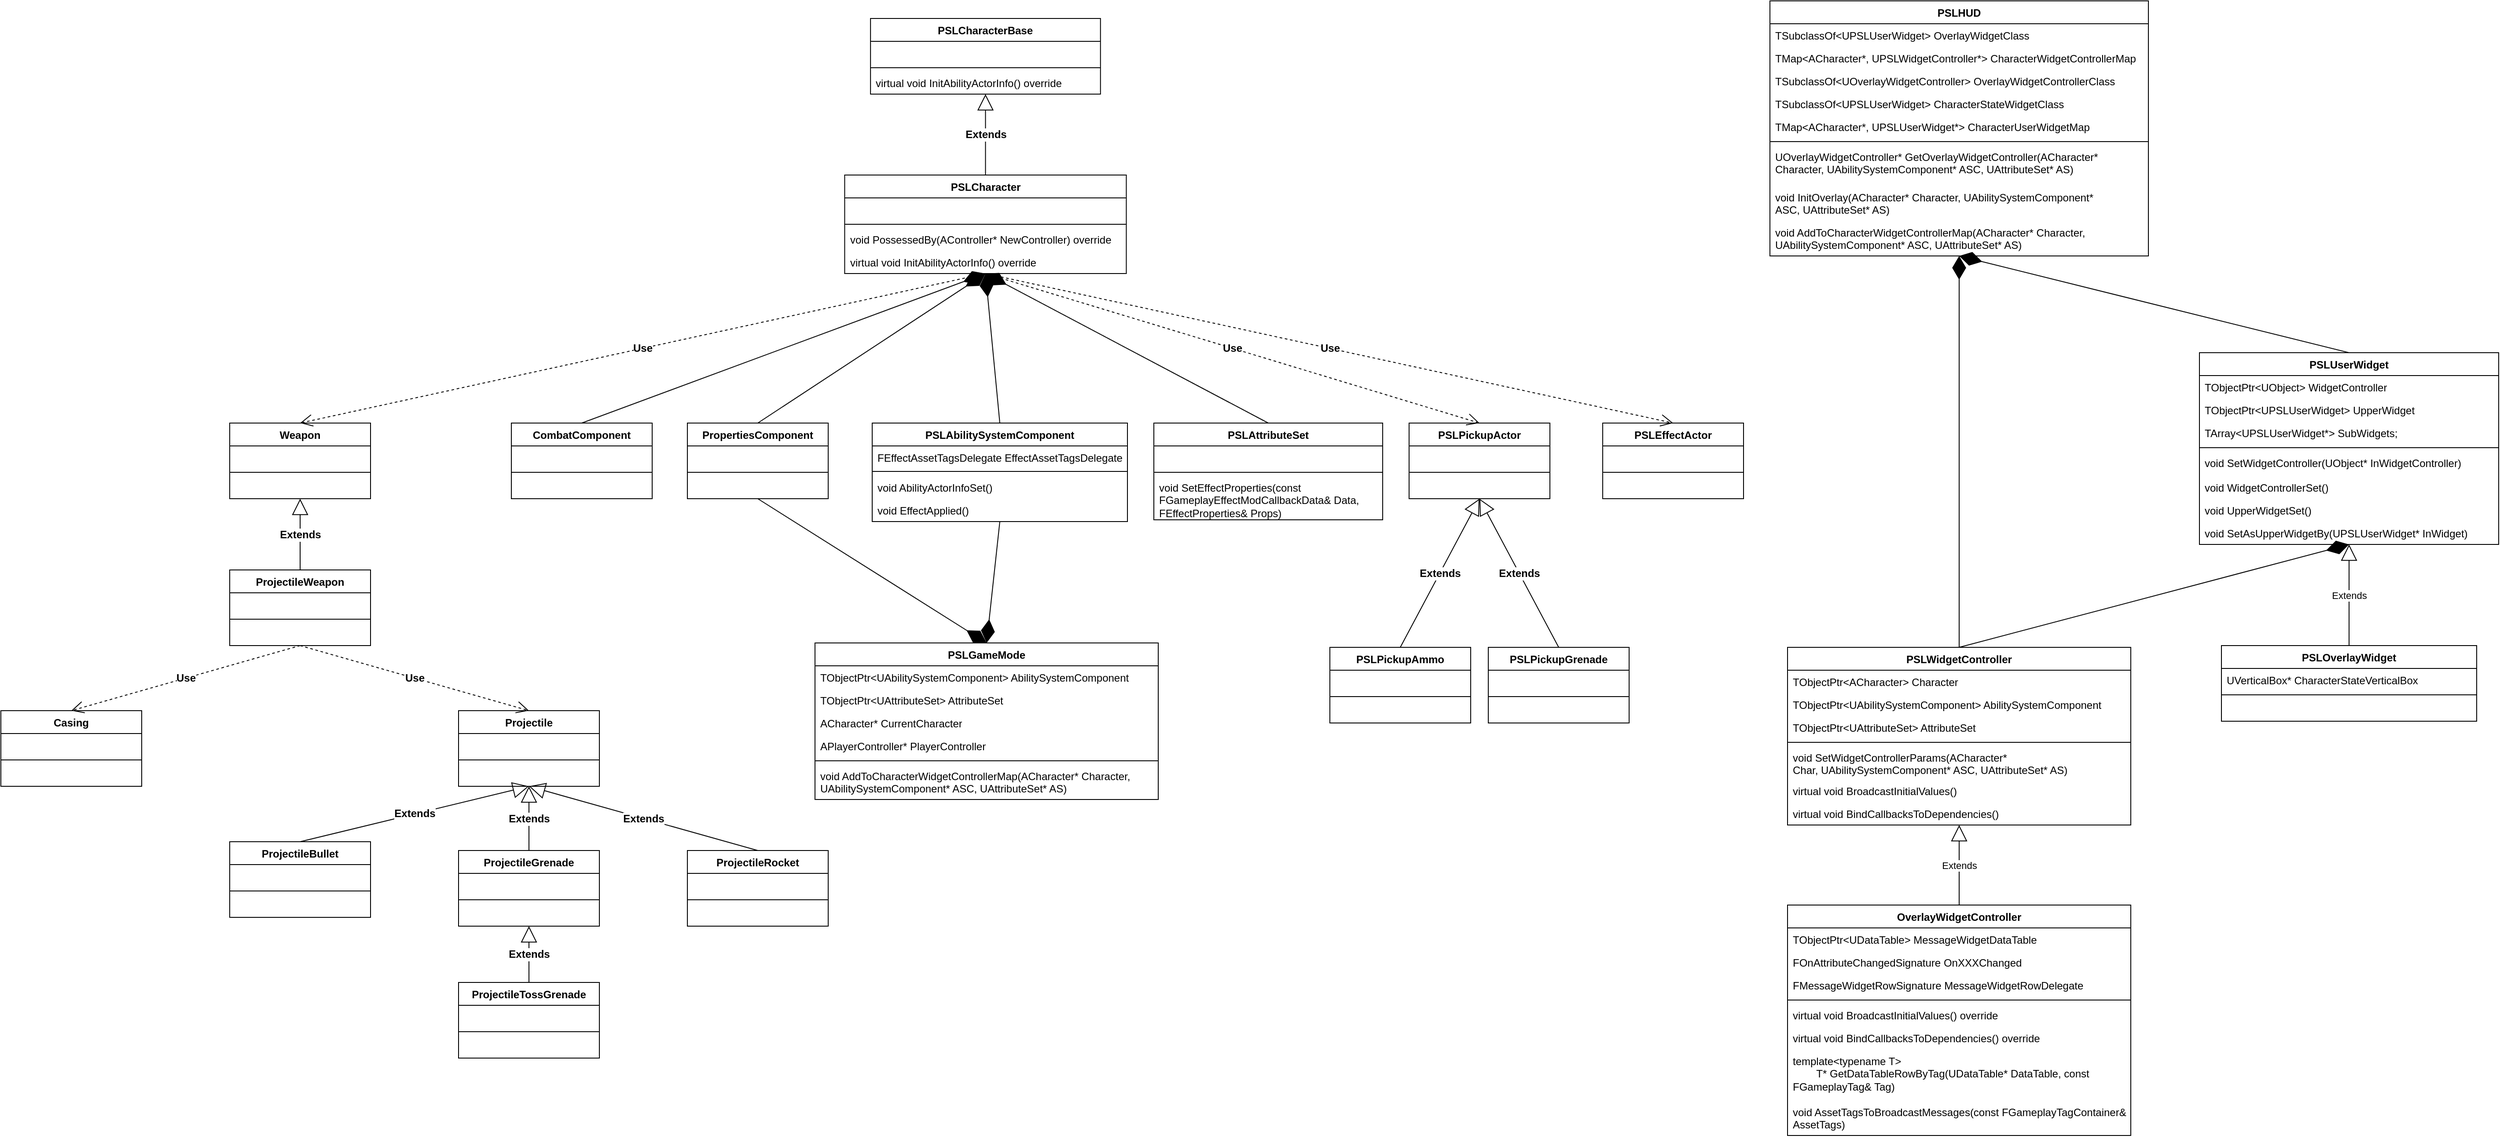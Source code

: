 ﻿<mxfile version="24.4.0" type="device">
  <diagram id="C5RBs43oDa-KdzZeNtuy" name="Page-1">
    <mxGraphModel dx="3043" dy="3261" grid="1" gridSize="10" guides="1" tooltips="1" connect="1" arrows="1" fold="1" page="1" pageScale="1" pageWidth="827" pageHeight="1169" background="none" math="0" shadow="0">
      <root>
        <mxCell id="WIyWlLk6GJQsqaUBKTNV-0" />
        <mxCell id="WIyWlLk6GJQsqaUBKTNV-1" parent="WIyWlLk6GJQsqaUBKTNV-0" />
        <mxCell id="03jTMsXSZaPa5mBrfGnz-0" value="PSLCharacterBase" style="swimlane;fontStyle=1;align=center;verticalAlign=top;childLayout=stackLayout;horizontal=1;startSize=26;horizontalStack=0;resizeParent=1;resizeParentMax=0;resizeLast=0;collapsible=1;marginBottom=0;whiteSpace=wrap;html=1;" parent="WIyWlLk6GJQsqaUBKTNV-1" vertex="1">
          <mxGeometry x="388.08" y="-70" width="261.28" height="86" as="geometry">
            <mxRectangle x="390" y="80" width="140" height="30" as="alternateBounds" />
          </mxGeometry>
        </mxCell>
        <mxCell id="03jTMsXSZaPa5mBrfGnz-1" value="&amp;nbsp;" style="text;strokeColor=none;fillColor=none;align=left;verticalAlign=top;spacingLeft=4;spacingRight=4;overflow=hidden;rotatable=0;points=[[0,0.5],[1,0.5]];portConstraint=eastwest;whiteSpace=wrap;html=1;" parent="03jTMsXSZaPa5mBrfGnz-0" vertex="1">
          <mxGeometry y="26" width="261.28" height="26" as="geometry" />
        </mxCell>
        <mxCell id="03jTMsXSZaPa5mBrfGnz-2" value="" style="line;strokeWidth=1;fillColor=none;align=left;verticalAlign=middle;spacingTop=-1;spacingLeft=3;spacingRight=3;rotatable=0;labelPosition=right;points=[];portConstraint=eastwest;strokeColor=inherit;" parent="03jTMsXSZaPa5mBrfGnz-0" vertex="1">
          <mxGeometry y="52" width="261.28" height="8" as="geometry" />
        </mxCell>
        <mxCell id="03jTMsXSZaPa5mBrfGnz-3" value="virtual void InitAbilityActorInfo() override" style="text;strokeColor=none;fillColor=none;align=left;verticalAlign=top;spacingLeft=4;spacingRight=4;overflow=hidden;rotatable=0;points=[[0,0.5],[1,0.5]];portConstraint=eastwest;whiteSpace=wrap;html=1;" parent="03jTMsXSZaPa5mBrfGnz-0" vertex="1">
          <mxGeometry y="60" width="261.28" height="26" as="geometry" />
        </mxCell>
        <mxCell id="03jTMsXSZaPa5mBrfGnz-4" value="CombatComponent" style="swimlane;fontStyle=1;align=center;verticalAlign=top;childLayout=stackLayout;horizontal=1;startSize=26;horizontalStack=0;resizeParent=1;resizeParentMax=0;resizeLast=0;collapsible=1;marginBottom=0;whiteSpace=wrap;html=1;" parent="WIyWlLk6GJQsqaUBKTNV-1" vertex="1">
          <mxGeometry x="-20" y="390" width="160" height="86" as="geometry" />
        </mxCell>
        <mxCell id="03jTMsXSZaPa5mBrfGnz-5" value="&amp;nbsp;" style="text;strokeColor=none;fillColor=none;align=left;verticalAlign=top;spacingLeft=4;spacingRight=4;overflow=hidden;rotatable=0;points=[[0,0.5],[1,0.5]];portConstraint=eastwest;whiteSpace=wrap;html=1;" parent="03jTMsXSZaPa5mBrfGnz-4" vertex="1">
          <mxGeometry y="26" width="160" height="26" as="geometry" />
        </mxCell>
        <mxCell id="03jTMsXSZaPa5mBrfGnz-6" value="" style="line;strokeWidth=1;fillColor=none;align=left;verticalAlign=middle;spacingTop=-1;spacingLeft=3;spacingRight=3;rotatable=0;labelPosition=right;points=[];portConstraint=eastwest;strokeColor=inherit;" parent="03jTMsXSZaPa5mBrfGnz-4" vertex="1">
          <mxGeometry y="52" width="160" height="8" as="geometry" />
        </mxCell>
        <mxCell id="03jTMsXSZaPa5mBrfGnz-7" value="&amp;nbsp;" style="text;strokeColor=none;fillColor=none;align=left;verticalAlign=top;spacingLeft=4;spacingRight=4;overflow=hidden;rotatable=0;points=[[0,0.5],[1,0.5]];portConstraint=eastwest;whiteSpace=wrap;html=1;" parent="03jTMsXSZaPa5mBrfGnz-4" vertex="1">
          <mxGeometry y="60" width="160" height="26" as="geometry" />
        </mxCell>
        <mxCell id="03jTMsXSZaPa5mBrfGnz-8" value="PSLCharacter" style="swimlane;fontStyle=1;align=center;verticalAlign=top;childLayout=stackLayout;horizontal=1;startSize=26;horizontalStack=0;resizeParent=1;resizeParentMax=0;resizeLast=0;collapsible=1;marginBottom=0;whiteSpace=wrap;html=1;" parent="WIyWlLk6GJQsqaUBKTNV-1" vertex="1">
          <mxGeometry x="358.72" y="108" width="320" height="112" as="geometry">
            <mxRectangle x="377.44" y="160" width="120" height="30" as="alternateBounds" />
          </mxGeometry>
        </mxCell>
        <mxCell id="03jTMsXSZaPa5mBrfGnz-9" value="&amp;nbsp;" style="text;strokeColor=none;fillColor=none;align=left;verticalAlign=top;spacingLeft=4;spacingRight=4;overflow=hidden;rotatable=0;points=[[0,0.5],[1,0.5]];portConstraint=eastwest;whiteSpace=wrap;html=1;" parent="03jTMsXSZaPa5mBrfGnz-8" vertex="1">
          <mxGeometry y="26" width="320" height="26" as="geometry" />
        </mxCell>
        <mxCell id="03jTMsXSZaPa5mBrfGnz-10" value="" style="line;strokeWidth=1;fillColor=none;align=left;verticalAlign=middle;spacingTop=-1;spacingLeft=3;spacingRight=3;rotatable=0;labelPosition=right;points=[];portConstraint=eastwest;strokeColor=inherit;" parent="03jTMsXSZaPa5mBrfGnz-8" vertex="1">
          <mxGeometry y="52" width="320" height="8" as="geometry" />
        </mxCell>
        <mxCell id="03jTMsXSZaPa5mBrfGnz-11" value="void PossessedBy(AController* NewController) override" style="text;strokeColor=none;fillColor=none;align=left;verticalAlign=top;spacingLeft=4;spacingRight=4;overflow=hidden;rotatable=0;points=[[0,0.5],[1,0.5]];portConstraint=eastwest;whiteSpace=wrap;html=1;" parent="03jTMsXSZaPa5mBrfGnz-8" vertex="1">
          <mxGeometry y="60" width="320" height="26" as="geometry" />
        </mxCell>
        <mxCell id="36" value="&lt;div&gt;&lt;span style=&quot;background-color: initial;&quot;&gt;virtual void InitAbilityActorInfo() override&lt;/span&gt;&lt;/div&gt;&lt;div&gt;&lt;span style=&quot;&quot;&gt;&lt;/span&gt;&lt;/div&gt;" style="text;strokeColor=none;fillColor=none;align=left;verticalAlign=top;spacingLeft=4;spacingRight=4;overflow=hidden;rotatable=0;points=[[0,0.5],[1,0.5]];portConstraint=eastwest;whiteSpace=wrap;html=1;" parent="03jTMsXSZaPa5mBrfGnz-8" vertex="1">
          <mxGeometry y="86" width="320" height="26" as="geometry" />
        </mxCell>
        <mxCell id="03jTMsXSZaPa5mBrfGnz-13" value="PropertiesComponent" style="swimlane;fontStyle=1;align=center;verticalAlign=top;childLayout=stackLayout;horizontal=1;startSize=26;horizontalStack=0;resizeParent=1;resizeParentMax=0;resizeLast=0;collapsible=1;marginBottom=0;whiteSpace=wrap;html=1;" parent="WIyWlLk6GJQsqaUBKTNV-1" vertex="1">
          <mxGeometry x="180" y="390" width="160" height="86" as="geometry">
            <mxRectangle x="274" y="390" width="160" height="30" as="alternateBounds" />
          </mxGeometry>
        </mxCell>
        <mxCell id="03jTMsXSZaPa5mBrfGnz-14" value="&amp;nbsp;" style="text;strokeColor=none;fillColor=none;align=left;verticalAlign=top;spacingLeft=4;spacingRight=4;overflow=hidden;rotatable=0;points=[[0,0.5],[1,0.5]];portConstraint=eastwest;whiteSpace=wrap;html=1;" parent="03jTMsXSZaPa5mBrfGnz-13" vertex="1">
          <mxGeometry y="26" width="160" height="26" as="geometry" />
        </mxCell>
        <mxCell id="03jTMsXSZaPa5mBrfGnz-15" value="" style="line;strokeWidth=1;fillColor=none;align=left;verticalAlign=middle;spacingTop=-1;spacingLeft=3;spacingRight=3;rotatable=0;labelPosition=right;points=[];portConstraint=eastwest;strokeColor=inherit;" parent="03jTMsXSZaPa5mBrfGnz-13" vertex="1">
          <mxGeometry y="52" width="160" height="8" as="geometry" />
        </mxCell>
        <mxCell id="03jTMsXSZaPa5mBrfGnz-16" value="&amp;nbsp;" style="text;strokeColor=none;fillColor=none;align=left;verticalAlign=top;spacingLeft=4;spacingRight=4;overflow=hidden;rotatable=0;points=[[0,0.5],[1,0.5]];portConstraint=eastwest;whiteSpace=wrap;html=1;" parent="03jTMsXSZaPa5mBrfGnz-13" vertex="1">
          <mxGeometry y="60" width="160" height="26" as="geometry" />
        </mxCell>
        <mxCell id="03jTMsXSZaPa5mBrfGnz-17" value="PSLAbilitySystemComponent" style="swimlane;fontStyle=1;align=center;verticalAlign=top;childLayout=stackLayout;horizontal=1;startSize=26;horizontalStack=0;resizeParent=1;resizeParentMax=0;resizeLast=0;collapsible=1;marginBottom=0;whiteSpace=wrap;html=1;" parent="WIyWlLk6GJQsqaUBKTNV-1" vertex="1">
          <mxGeometry x="390" y="390" width="290" height="112" as="geometry">
            <mxRectangle x="470" y="390" width="200" height="30" as="alternateBounds" />
          </mxGeometry>
        </mxCell>
        <mxCell id="03jTMsXSZaPa5mBrfGnz-18" value="FEffectAssetTagsDelegate EffectAssetTagsDelegate" style="text;strokeColor=none;fillColor=none;align=left;verticalAlign=top;spacingLeft=4;spacingRight=4;overflow=hidden;rotatable=0;points=[[0,0.5],[1,0.5]];portConstraint=eastwest;whiteSpace=wrap;html=1;" parent="03jTMsXSZaPa5mBrfGnz-17" vertex="1">
          <mxGeometry y="26" width="290" height="24" as="geometry" />
        </mxCell>
        <mxCell id="03jTMsXSZaPa5mBrfGnz-19" value="" style="line;strokeWidth=1;fillColor=none;align=left;verticalAlign=middle;spacingTop=-1;spacingLeft=3;spacingRight=3;rotatable=0;labelPosition=right;points=[];portConstraint=eastwest;strokeColor=inherit;" parent="03jTMsXSZaPa5mBrfGnz-17" vertex="1">
          <mxGeometry y="50" width="290" height="10" as="geometry" />
        </mxCell>
        <mxCell id="03jTMsXSZaPa5mBrfGnz-20" value="void AbilityActorInfoSet()" style="text;strokeColor=none;fillColor=none;align=left;verticalAlign=top;spacingLeft=4;spacingRight=4;overflow=hidden;rotatable=0;points=[[0,0.5],[1,0.5]];portConstraint=eastwest;whiteSpace=wrap;html=1;" parent="03jTMsXSZaPa5mBrfGnz-17" vertex="1">
          <mxGeometry y="60" width="290" height="26" as="geometry" />
        </mxCell>
        <mxCell id="40" value="void EffectApplied()" style="text;strokeColor=none;fillColor=none;align=left;verticalAlign=top;spacingLeft=4;spacingRight=4;overflow=hidden;rotatable=0;points=[[0,0.5],[1,0.5]];portConstraint=eastwest;whiteSpace=wrap;html=1;" parent="03jTMsXSZaPa5mBrfGnz-17" vertex="1">
          <mxGeometry y="86" width="290" height="26" as="geometry" />
        </mxCell>
        <mxCell id="03jTMsXSZaPa5mBrfGnz-26" value="PSLAttributeSet" style="swimlane;fontStyle=1;align=center;verticalAlign=top;childLayout=stackLayout;horizontal=1;startSize=26;horizontalStack=0;resizeParent=1;resizeParentMax=0;resizeLast=0;collapsible=1;marginBottom=0;whiteSpace=wrap;html=1;" parent="WIyWlLk6GJQsqaUBKTNV-1" vertex="1">
          <mxGeometry x="710" y="390" width="260" height="110" as="geometry" />
        </mxCell>
        <mxCell id="03jTMsXSZaPa5mBrfGnz-27" value="&amp;nbsp;" style="text;strokeColor=none;fillColor=none;align=left;verticalAlign=top;spacingLeft=4;spacingRight=4;overflow=hidden;rotatable=0;points=[[0,0.5],[1,0.5]];portConstraint=eastwest;whiteSpace=wrap;html=1;" parent="03jTMsXSZaPa5mBrfGnz-26" vertex="1">
          <mxGeometry y="26" width="260" height="26" as="geometry" />
        </mxCell>
        <mxCell id="03jTMsXSZaPa5mBrfGnz-28" value="" style="line;strokeWidth=1;fillColor=none;align=left;verticalAlign=middle;spacingTop=-1;spacingLeft=3;spacingRight=3;rotatable=0;labelPosition=right;points=[];portConstraint=eastwest;strokeColor=inherit;" parent="03jTMsXSZaPa5mBrfGnz-26" vertex="1">
          <mxGeometry y="52" width="260" height="8" as="geometry" />
        </mxCell>
        <mxCell id="03jTMsXSZaPa5mBrfGnz-29" value="void SetEffectProperties(const FGameplayEffectModCallbackData&amp;amp; Data, FEffectProperties&amp;amp; Props)" style="text;strokeColor=none;fillColor=none;align=left;verticalAlign=top;spacingLeft=4;spacingRight=4;overflow=hidden;rotatable=0;points=[[0,0.5],[1,0.5]];portConstraint=eastwest;whiteSpace=wrap;html=1;" parent="03jTMsXSZaPa5mBrfGnz-26" vertex="1">
          <mxGeometry y="60" width="260" height="50" as="geometry" />
        </mxCell>
        <mxCell id="03jTMsXSZaPa5mBrfGnz-32" value="" style="endArrow=diamondThin;endFill=1;endSize=24;html=1;rounded=0;exitX=0.5;exitY=0;exitDx=0;exitDy=0;entryX=0.5;entryY=1;entryDx=0;entryDy=0;" parent="WIyWlLk6GJQsqaUBKTNV-1" source="03jTMsXSZaPa5mBrfGnz-4" target="03jTMsXSZaPa5mBrfGnz-8" edge="1">
          <mxGeometry width="160" relative="1" as="geometry">
            <mxPoint x="180" y="690" as="sourcePoint" />
            <mxPoint x="380" y="255" as="targetPoint" />
          </mxGeometry>
        </mxCell>
        <mxCell id="03jTMsXSZaPa5mBrfGnz-33" value="" style="endArrow=diamondThin;endFill=1;endSize=24;html=1;rounded=0;exitX=0.5;exitY=0;exitDx=0;exitDy=0;entryX=0.5;entryY=1;entryDx=0;entryDy=0;" parent="WIyWlLk6GJQsqaUBKTNV-1" source="03jTMsXSZaPa5mBrfGnz-13" target="03jTMsXSZaPa5mBrfGnz-8" edge="1">
          <mxGeometry width="160" relative="1" as="geometry">
            <mxPoint x="396" y="435" as="sourcePoint" />
            <mxPoint x="432" y="300" as="targetPoint" />
          </mxGeometry>
        </mxCell>
        <mxCell id="03jTMsXSZaPa5mBrfGnz-34" value="" style="endArrow=diamondThin;endFill=1;endSize=24;html=1;rounded=0;exitX=0.5;exitY=0;exitDx=0;exitDy=0;entryX=0.5;entryY=1;entryDx=0;entryDy=0;" parent="WIyWlLk6GJQsqaUBKTNV-1" source="03jTMsXSZaPa5mBrfGnz-17" target="03jTMsXSZaPa5mBrfGnz-8" edge="1">
          <mxGeometry width="160" relative="1" as="geometry">
            <mxPoint x="550" y="417" as="sourcePoint" />
            <mxPoint x="620" y="330" as="targetPoint" />
          </mxGeometry>
        </mxCell>
        <mxCell id="03jTMsXSZaPa5mBrfGnz-36" value="" style="edgeLabel;html=1;align=center;verticalAlign=middle;resizable=0;points=[];strokeColor=default;fontFamily=Helvetica;fontSize=12;fontColor=default;fontStyle=1;fillColor=default;" parent="03jTMsXSZaPa5mBrfGnz-34" vertex="1" connectable="0">
          <mxGeometry x="0.265" y="-2" relative="1" as="geometry">
            <mxPoint y="1" as="offset" />
          </mxGeometry>
        </mxCell>
        <mxCell id="03jTMsXSZaPa5mBrfGnz-35" value="Extends" style="endArrow=block;endSize=16;endFill=0;html=1;rounded=0;fontFamily=Helvetica;fontSize=12;fontColor=default;fontStyle=1;exitX=0.5;exitY=0;exitDx=0;exitDy=0;entryX=0.5;entryY=1;entryDx=0;entryDy=0;" parent="WIyWlLk6GJQsqaUBKTNV-1" source="03jTMsXSZaPa5mBrfGnz-8" target="03jTMsXSZaPa5mBrfGnz-0" edge="1">
          <mxGeometry width="160" relative="1" as="geometry">
            <mxPoint x="547.44" y="180" as="sourcePoint" />
            <mxPoint x="707.44" y="180" as="targetPoint" />
          </mxGeometry>
        </mxCell>
        <mxCell id="03jTMsXSZaPa5mBrfGnz-37" value="" style="endArrow=diamondThin;endFill=1;endSize=24;html=1;rounded=0;exitX=0.5;exitY=0;exitDx=0;exitDy=0;entryX=0.5;entryY=1;entryDx=0;entryDy=0;" parent="WIyWlLk6GJQsqaUBKTNV-1" source="03jTMsXSZaPa5mBrfGnz-26" target="03jTMsXSZaPa5mBrfGnz-8" edge="1">
          <mxGeometry width="160" relative="1" as="geometry">
            <mxPoint x="585" y="400" as="sourcePoint" />
            <mxPoint x="480" y="336" as="targetPoint" />
          </mxGeometry>
        </mxCell>
        <mxCell id="03jTMsXSZaPa5mBrfGnz-38" value="" style="edgeLabel;html=1;align=center;verticalAlign=middle;resizable=0;points=[];strokeColor=default;fontFamily=Helvetica;fontSize=12;fontColor=default;fontStyle=1;fillColor=default;" parent="03jTMsXSZaPa5mBrfGnz-37" vertex="1" connectable="0">
          <mxGeometry x="0.265" y="-2" relative="1" as="geometry">
            <mxPoint y="1" as="offset" />
          </mxGeometry>
        </mxCell>
        <mxCell id="03jTMsXSZaPa5mBrfGnz-39" value="PSLGameMode" style="swimlane;fontStyle=1;align=center;verticalAlign=top;childLayout=stackLayout;horizontal=1;startSize=26;horizontalStack=0;resizeParent=1;resizeParentMax=0;resizeLast=0;collapsible=1;marginBottom=0;whiteSpace=wrap;html=1;" parent="WIyWlLk6GJQsqaUBKTNV-1" vertex="1">
          <mxGeometry x="325" y="640" width="390" height="178" as="geometry">
            <mxRectangle x="390" y="240" width="120" height="30" as="alternateBounds" />
          </mxGeometry>
        </mxCell>
        <mxCell id="03jTMsXSZaPa5mBrfGnz-40" value="TObjectPtr&amp;lt;UAbilitySystemComponent&amp;gt; AbilitySystemComponent" style="text;strokeColor=none;fillColor=none;align=left;verticalAlign=top;spacingLeft=4;spacingRight=4;overflow=hidden;rotatable=0;points=[[0,0.5],[1,0.5]];portConstraint=eastwest;whiteSpace=wrap;html=1;" parent="03jTMsXSZaPa5mBrfGnz-39" vertex="1">
          <mxGeometry y="26" width="390" height="26" as="geometry" />
        </mxCell>
        <mxCell id="45" value="&lt;div&gt;TObjectPtr&amp;lt;UAttributeSet&amp;gt; AttributeSet&lt;/div&gt;&lt;div&gt;&lt;br&gt;&lt;/div&gt;" style="text;strokeColor=none;fillColor=none;align=left;verticalAlign=top;spacingLeft=4;spacingRight=4;overflow=hidden;rotatable=0;points=[[0,0.5],[1,0.5]];portConstraint=eastwest;whiteSpace=wrap;html=1;" parent="03jTMsXSZaPa5mBrfGnz-39" vertex="1">
          <mxGeometry y="52" width="390" height="26" as="geometry" />
        </mxCell>
        <mxCell id="43" value="&lt;div&gt;ACharacter* CurrentCharacter&lt;/div&gt;&lt;div&gt;&lt;br&gt;&lt;/div&gt;" style="text;strokeColor=none;fillColor=none;align=left;verticalAlign=top;spacingLeft=4;spacingRight=4;overflow=hidden;rotatable=0;points=[[0,0.5],[1,0.5]];portConstraint=eastwest;whiteSpace=wrap;html=1;" parent="03jTMsXSZaPa5mBrfGnz-39" vertex="1">
          <mxGeometry y="78" width="390" height="26" as="geometry" />
        </mxCell>
        <mxCell id="44" value="&lt;div&gt;APlayerController* PlayerController&lt;/div&gt;&lt;div&gt;&lt;br&gt;&lt;/div&gt;" style="text;strokeColor=none;fillColor=none;align=left;verticalAlign=top;spacingLeft=4;spacingRight=4;overflow=hidden;rotatable=0;points=[[0,0.5],[1,0.5]];portConstraint=eastwest;whiteSpace=wrap;html=1;" parent="03jTMsXSZaPa5mBrfGnz-39" vertex="1">
          <mxGeometry y="104" width="390" height="26" as="geometry" />
        </mxCell>
        <mxCell id="03jTMsXSZaPa5mBrfGnz-41" value="" style="line;strokeWidth=1;fillColor=none;align=left;verticalAlign=middle;spacingTop=-1;spacingLeft=3;spacingRight=3;rotatable=0;labelPosition=right;points=[];portConstraint=eastwest;strokeColor=inherit;" parent="03jTMsXSZaPa5mBrfGnz-39" vertex="1">
          <mxGeometry y="130" width="390" height="8" as="geometry" />
        </mxCell>
        <mxCell id="03jTMsXSZaPa5mBrfGnz-42" value="void AddToCharacterWidgetControllerMap(ACharacter* Character, UAbilitySystemComponent* ASC, UAttributeSet* AS)" style="text;strokeColor=none;fillColor=none;align=left;verticalAlign=top;spacingLeft=4;spacingRight=4;overflow=hidden;rotatable=0;points=[[0,0.5],[1,0.5]];portConstraint=eastwest;whiteSpace=wrap;html=1;" parent="03jTMsXSZaPa5mBrfGnz-39" vertex="1">
          <mxGeometry y="138" width="390" height="40" as="geometry" />
        </mxCell>
        <mxCell id="03jTMsXSZaPa5mBrfGnz-43" value="" style="endArrow=diamondThin;endFill=1;endSize=24;html=1;rounded=0;entryX=0.5;entryY=0;entryDx=0;entryDy=0;exitX=0.5;exitY=1;exitDx=0;exitDy=0;" parent="WIyWlLk6GJQsqaUBKTNV-1" source="03jTMsXSZaPa5mBrfGnz-13" target="03jTMsXSZaPa5mBrfGnz-39" edge="1">
          <mxGeometry width="160" relative="1" as="geometry">
            <mxPoint x="430" y="500" as="sourcePoint" />
            <mxPoint x="480" y="336" as="targetPoint" />
          </mxGeometry>
        </mxCell>
        <mxCell id="03jTMsXSZaPa5mBrfGnz-44" value="" style="endArrow=diamondThin;endFill=1;endSize=24;html=1;rounded=0;exitX=0.5;exitY=1;exitDx=0;exitDy=0;entryX=0.5;entryY=0;entryDx=0;entryDy=0;" parent="WIyWlLk6GJQsqaUBKTNV-1" source="03jTMsXSZaPa5mBrfGnz-17" target="03jTMsXSZaPa5mBrfGnz-39" edge="1">
          <mxGeometry width="160" relative="1" as="geometry">
            <mxPoint x="364" y="430" as="sourcePoint" />
            <mxPoint x="560" y="550" as="targetPoint" />
          </mxGeometry>
        </mxCell>
        <mxCell id="03jTMsXSZaPa5mBrfGnz-50" value="Weapon" style="swimlane;fontStyle=1;align=center;verticalAlign=top;childLayout=stackLayout;horizontal=1;startSize=26;horizontalStack=0;resizeParent=1;resizeParentMax=0;resizeLast=0;collapsible=1;marginBottom=0;whiteSpace=wrap;html=1;" parent="WIyWlLk6GJQsqaUBKTNV-1" vertex="1">
          <mxGeometry x="-340" y="390" width="160" height="86" as="geometry">
            <mxRectangle x="-340" y="390" width="80" height="30" as="alternateBounds" />
          </mxGeometry>
        </mxCell>
        <mxCell id="03jTMsXSZaPa5mBrfGnz-51" value="&amp;nbsp;" style="text;strokeColor=none;fillColor=none;align=left;verticalAlign=top;spacingLeft=4;spacingRight=4;overflow=hidden;rotatable=0;points=[[0,0.5],[1,0.5]];portConstraint=eastwest;whiteSpace=wrap;html=1;" parent="03jTMsXSZaPa5mBrfGnz-50" vertex="1">
          <mxGeometry y="26" width="160" height="26" as="geometry" />
        </mxCell>
        <mxCell id="03jTMsXSZaPa5mBrfGnz-52" value="" style="line;strokeWidth=1;fillColor=none;align=left;verticalAlign=middle;spacingTop=-1;spacingLeft=3;spacingRight=3;rotatable=0;labelPosition=right;points=[];portConstraint=eastwest;strokeColor=inherit;" parent="03jTMsXSZaPa5mBrfGnz-50" vertex="1">
          <mxGeometry y="52" width="160" height="8" as="geometry" />
        </mxCell>
        <mxCell id="03jTMsXSZaPa5mBrfGnz-53" value="&amp;nbsp;" style="text;strokeColor=none;fillColor=none;align=left;verticalAlign=top;spacingLeft=4;spacingRight=4;overflow=hidden;rotatable=0;points=[[0,0.5],[1,0.5]];portConstraint=eastwest;whiteSpace=wrap;html=1;" parent="03jTMsXSZaPa5mBrfGnz-50" vertex="1">
          <mxGeometry y="60" width="160" height="26" as="geometry" />
        </mxCell>
        <mxCell id="03jTMsXSZaPa5mBrfGnz-54" value="Use" style="endArrow=open;endSize=12;dashed=1;html=1;rounded=0;fontFamily=Helvetica;fontSize=12;fontColor=default;fontStyle=1;entryX=0.5;entryY=0;entryDx=0;entryDy=0;exitX=0.5;exitY=1;exitDx=0;exitDy=0;" parent="WIyWlLk6GJQsqaUBKTNV-1" source="03jTMsXSZaPa5mBrfGnz-8" target="03jTMsXSZaPa5mBrfGnz-50" edge="1">
          <mxGeometry width="160" relative="1" as="geometry">
            <mxPoint x="460" y="360" as="sourcePoint" />
            <mxPoint x="70" y="250" as="targetPoint" />
          </mxGeometry>
        </mxCell>
        <mxCell id="03jTMsXSZaPa5mBrfGnz-55" value="ProjectileWeapon" style="swimlane;fontStyle=1;align=center;verticalAlign=top;childLayout=stackLayout;horizontal=1;startSize=26;horizontalStack=0;resizeParent=1;resizeParentMax=0;resizeLast=0;collapsible=1;marginBottom=0;whiteSpace=wrap;html=1;" parent="WIyWlLk6GJQsqaUBKTNV-1" vertex="1">
          <mxGeometry x="-340" y="557" width="160" height="86" as="geometry">
            <mxRectangle x="-340" y="530" width="80" height="30" as="alternateBounds" />
          </mxGeometry>
        </mxCell>
        <mxCell id="03jTMsXSZaPa5mBrfGnz-56" value="&amp;nbsp;" style="text;strokeColor=none;fillColor=none;align=left;verticalAlign=top;spacingLeft=4;spacingRight=4;overflow=hidden;rotatable=0;points=[[0,0.5],[1,0.5]];portConstraint=eastwest;whiteSpace=wrap;html=1;" parent="03jTMsXSZaPa5mBrfGnz-55" vertex="1">
          <mxGeometry y="26" width="160" height="26" as="geometry" />
        </mxCell>
        <mxCell id="03jTMsXSZaPa5mBrfGnz-57" value="" style="line;strokeWidth=1;fillColor=none;align=left;verticalAlign=middle;spacingTop=-1;spacingLeft=3;spacingRight=3;rotatable=0;labelPosition=right;points=[];portConstraint=eastwest;strokeColor=inherit;" parent="03jTMsXSZaPa5mBrfGnz-55" vertex="1">
          <mxGeometry y="52" width="160" height="8" as="geometry" />
        </mxCell>
        <mxCell id="03jTMsXSZaPa5mBrfGnz-58" value="&amp;nbsp;" style="text;strokeColor=none;fillColor=none;align=left;verticalAlign=top;spacingLeft=4;spacingRight=4;overflow=hidden;rotatable=0;points=[[0,0.5],[1,0.5]];portConstraint=eastwest;whiteSpace=wrap;html=1;" parent="03jTMsXSZaPa5mBrfGnz-55" vertex="1">
          <mxGeometry y="60" width="160" height="26" as="geometry" />
        </mxCell>
        <mxCell id="03jTMsXSZaPa5mBrfGnz-59" value="Casing" style="swimlane;fontStyle=1;align=center;verticalAlign=top;childLayout=stackLayout;horizontal=1;startSize=26;horizontalStack=0;resizeParent=1;resizeParentMax=0;resizeLast=0;collapsible=1;marginBottom=0;whiteSpace=wrap;html=1;" parent="WIyWlLk6GJQsqaUBKTNV-1" vertex="1">
          <mxGeometry x="-600" y="717" width="160" height="86" as="geometry">
            <mxRectangle x="-600" y="690" width="80" height="30" as="alternateBounds" />
          </mxGeometry>
        </mxCell>
        <mxCell id="03jTMsXSZaPa5mBrfGnz-60" value="&amp;nbsp;" style="text;strokeColor=none;fillColor=none;align=left;verticalAlign=top;spacingLeft=4;spacingRight=4;overflow=hidden;rotatable=0;points=[[0,0.5],[1,0.5]];portConstraint=eastwest;whiteSpace=wrap;html=1;" parent="03jTMsXSZaPa5mBrfGnz-59" vertex="1">
          <mxGeometry y="26" width="160" height="26" as="geometry" />
        </mxCell>
        <mxCell id="03jTMsXSZaPa5mBrfGnz-61" value="" style="line;strokeWidth=1;fillColor=none;align=left;verticalAlign=middle;spacingTop=-1;spacingLeft=3;spacingRight=3;rotatable=0;labelPosition=right;points=[];portConstraint=eastwest;strokeColor=inherit;" parent="03jTMsXSZaPa5mBrfGnz-59" vertex="1">
          <mxGeometry y="52" width="160" height="8" as="geometry" />
        </mxCell>
        <mxCell id="03jTMsXSZaPa5mBrfGnz-62" value="&amp;nbsp;" style="text;strokeColor=none;fillColor=none;align=left;verticalAlign=top;spacingLeft=4;spacingRight=4;overflow=hidden;rotatable=0;points=[[0,0.5],[1,0.5]];portConstraint=eastwest;whiteSpace=wrap;html=1;" parent="03jTMsXSZaPa5mBrfGnz-59" vertex="1">
          <mxGeometry y="60" width="160" height="26" as="geometry" />
        </mxCell>
        <mxCell id="03jTMsXSZaPa5mBrfGnz-64" value="Projectile" style="swimlane;fontStyle=1;align=center;verticalAlign=top;childLayout=stackLayout;horizontal=1;startSize=26;horizontalStack=0;resizeParent=1;resizeParentMax=0;resizeLast=0;collapsible=1;marginBottom=0;whiteSpace=wrap;html=1;" parent="WIyWlLk6GJQsqaUBKTNV-1" vertex="1">
          <mxGeometry x="-80" y="717" width="160" height="86" as="geometry">
            <mxRectangle x="-80" y="690" width="80" height="30" as="alternateBounds" />
          </mxGeometry>
        </mxCell>
        <mxCell id="03jTMsXSZaPa5mBrfGnz-65" value="&amp;nbsp;" style="text;strokeColor=none;fillColor=none;align=left;verticalAlign=top;spacingLeft=4;spacingRight=4;overflow=hidden;rotatable=0;points=[[0,0.5],[1,0.5]];portConstraint=eastwest;whiteSpace=wrap;html=1;" parent="03jTMsXSZaPa5mBrfGnz-64" vertex="1">
          <mxGeometry y="26" width="160" height="26" as="geometry" />
        </mxCell>
        <mxCell id="03jTMsXSZaPa5mBrfGnz-66" value="" style="line;strokeWidth=1;fillColor=none;align=left;verticalAlign=middle;spacingTop=-1;spacingLeft=3;spacingRight=3;rotatable=0;labelPosition=right;points=[];portConstraint=eastwest;strokeColor=inherit;" parent="03jTMsXSZaPa5mBrfGnz-64" vertex="1">
          <mxGeometry y="52" width="160" height="8" as="geometry" />
        </mxCell>
        <mxCell id="03jTMsXSZaPa5mBrfGnz-67" value="&amp;nbsp;" style="text;strokeColor=none;fillColor=none;align=left;verticalAlign=top;spacingLeft=4;spacingRight=4;overflow=hidden;rotatable=0;points=[[0,0.5],[1,0.5]];portConstraint=eastwest;whiteSpace=wrap;html=1;" parent="03jTMsXSZaPa5mBrfGnz-64" vertex="1">
          <mxGeometry y="60" width="160" height="26" as="geometry" />
        </mxCell>
        <mxCell id="03jTMsXSZaPa5mBrfGnz-68" value="ProjectileBullet" style="swimlane;fontStyle=1;align=center;verticalAlign=top;childLayout=stackLayout;horizontal=1;startSize=26;horizontalStack=0;resizeParent=1;resizeParentMax=0;resizeLast=0;collapsible=1;marginBottom=0;whiteSpace=wrap;html=1;" parent="WIyWlLk6GJQsqaUBKTNV-1" vertex="1">
          <mxGeometry x="-340" y="866" width="160" height="86" as="geometry">
            <mxRectangle x="-340" y="830" width="80" height="30" as="alternateBounds" />
          </mxGeometry>
        </mxCell>
        <mxCell id="03jTMsXSZaPa5mBrfGnz-69" value="&amp;nbsp;" style="text;strokeColor=none;fillColor=none;align=left;verticalAlign=top;spacingLeft=4;spacingRight=4;overflow=hidden;rotatable=0;points=[[0,0.5],[1,0.5]];portConstraint=eastwest;whiteSpace=wrap;html=1;" parent="03jTMsXSZaPa5mBrfGnz-68" vertex="1">
          <mxGeometry y="26" width="160" height="26" as="geometry" />
        </mxCell>
        <mxCell id="03jTMsXSZaPa5mBrfGnz-70" value="" style="line;strokeWidth=1;fillColor=none;align=left;verticalAlign=middle;spacingTop=-1;spacingLeft=3;spacingRight=3;rotatable=0;labelPosition=right;points=[];portConstraint=eastwest;strokeColor=inherit;" parent="03jTMsXSZaPa5mBrfGnz-68" vertex="1">
          <mxGeometry y="52" width="160" height="8" as="geometry" />
        </mxCell>
        <mxCell id="03jTMsXSZaPa5mBrfGnz-71" value="&amp;nbsp;" style="text;strokeColor=none;fillColor=none;align=left;verticalAlign=top;spacingLeft=4;spacingRight=4;overflow=hidden;rotatable=0;points=[[0,0.5],[1,0.5]];portConstraint=eastwest;whiteSpace=wrap;html=1;" parent="03jTMsXSZaPa5mBrfGnz-68" vertex="1">
          <mxGeometry y="60" width="160" height="26" as="geometry" />
        </mxCell>
        <mxCell id="03jTMsXSZaPa5mBrfGnz-72" value="ProjectileGrenade" style="swimlane;fontStyle=1;align=center;verticalAlign=top;childLayout=stackLayout;horizontal=1;startSize=26;horizontalStack=0;resizeParent=1;resizeParentMax=0;resizeLast=0;collapsible=1;marginBottom=0;whiteSpace=wrap;html=1;" parent="WIyWlLk6GJQsqaUBKTNV-1" vertex="1">
          <mxGeometry x="-80" y="876" width="160" height="86" as="geometry">
            <mxRectangle x="-80" y="840" width="80" height="30" as="alternateBounds" />
          </mxGeometry>
        </mxCell>
        <mxCell id="03jTMsXSZaPa5mBrfGnz-73" value="&amp;nbsp;" style="text;strokeColor=none;fillColor=none;align=left;verticalAlign=top;spacingLeft=4;spacingRight=4;overflow=hidden;rotatable=0;points=[[0,0.5],[1,0.5]];portConstraint=eastwest;whiteSpace=wrap;html=1;" parent="03jTMsXSZaPa5mBrfGnz-72" vertex="1">
          <mxGeometry y="26" width="160" height="26" as="geometry" />
        </mxCell>
        <mxCell id="03jTMsXSZaPa5mBrfGnz-74" value="" style="line;strokeWidth=1;fillColor=none;align=left;verticalAlign=middle;spacingTop=-1;spacingLeft=3;spacingRight=3;rotatable=0;labelPosition=right;points=[];portConstraint=eastwest;strokeColor=inherit;" parent="03jTMsXSZaPa5mBrfGnz-72" vertex="1">
          <mxGeometry y="52" width="160" height="8" as="geometry" />
        </mxCell>
        <mxCell id="03jTMsXSZaPa5mBrfGnz-75" value="&amp;nbsp;" style="text;strokeColor=none;fillColor=none;align=left;verticalAlign=top;spacingLeft=4;spacingRight=4;overflow=hidden;rotatable=0;points=[[0,0.5],[1,0.5]];portConstraint=eastwest;whiteSpace=wrap;html=1;" parent="03jTMsXSZaPa5mBrfGnz-72" vertex="1">
          <mxGeometry y="60" width="160" height="26" as="geometry" />
        </mxCell>
        <mxCell id="03jTMsXSZaPa5mBrfGnz-76" value="ProjectileRocket" style="swimlane;fontStyle=1;align=center;verticalAlign=top;childLayout=stackLayout;horizontal=1;startSize=26;horizontalStack=0;resizeParent=1;resizeParentMax=0;resizeLast=0;collapsible=1;marginBottom=0;whiteSpace=wrap;html=1;" parent="WIyWlLk6GJQsqaUBKTNV-1" vertex="1">
          <mxGeometry x="180" y="876" width="160" height="86" as="geometry">
            <mxRectangle x="180" y="840" width="80" height="30" as="alternateBounds" />
          </mxGeometry>
        </mxCell>
        <mxCell id="03jTMsXSZaPa5mBrfGnz-77" value="&amp;nbsp;" style="text;strokeColor=none;fillColor=none;align=left;verticalAlign=top;spacingLeft=4;spacingRight=4;overflow=hidden;rotatable=0;points=[[0,0.5],[1,0.5]];portConstraint=eastwest;whiteSpace=wrap;html=1;" parent="03jTMsXSZaPa5mBrfGnz-76" vertex="1">
          <mxGeometry y="26" width="160" height="26" as="geometry" />
        </mxCell>
        <mxCell id="03jTMsXSZaPa5mBrfGnz-78" value="" style="line;strokeWidth=1;fillColor=none;align=left;verticalAlign=middle;spacingTop=-1;spacingLeft=3;spacingRight=3;rotatable=0;labelPosition=right;points=[];portConstraint=eastwest;strokeColor=inherit;" parent="03jTMsXSZaPa5mBrfGnz-76" vertex="1">
          <mxGeometry y="52" width="160" height="8" as="geometry" />
        </mxCell>
        <mxCell id="03jTMsXSZaPa5mBrfGnz-79" value="&amp;nbsp;" style="text;strokeColor=none;fillColor=none;align=left;verticalAlign=top;spacingLeft=4;spacingRight=4;overflow=hidden;rotatable=0;points=[[0,0.5],[1,0.5]];portConstraint=eastwest;whiteSpace=wrap;html=1;" parent="03jTMsXSZaPa5mBrfGnz-76" vertex="1">
          <mxGeometry y="60" width="160" height="26" as="geometry" />
        </mxCell>
        <mxCell id="03jTMsXSZaPa5mBrfGnz-80" value="ProjectileTossGrenade" style="swimlane;fontStyle=1;align=center;verticalAlign=top;childLayout=stackLayout;horizontal=1;startSize=26;horizontalStack=0;resizeParent=1;resizeParentMax=0;resizeLast=0;collapsible=1;marginBottom=0;whiteSpace=wrap;html=1;" parent="WIyWlLk6GJQsqaUBKTNV-1" vertex="1">
          <mxGeometry x="-80" y="1026" width="160" height="86" as="geometry">
            <mxRectangle x="-80" y="990" width="80" height="30" as="alternateBounds" />
          </mxGeometry>
        </mxCell>
        <mxCell id="03jTMsXSZaPa5mBrfGnz-81" value="&amp;nbsp;" style="text;strokeColor=none;fillColor=none;align=left;verticalAlign=top;spacingLeft=4;spacingRight=4;overflow=hidden;rotatable=0;points=[[0,0.5],[1,0.5]];portConstraint=eastwest;whiteSpace=wrap;html=1;" parent="03jTMsXSZaPa5mBrfGnz-80" vertex="1">
          <mxGeometry y="26" width="160" height="26" as="geometry" />
        </mxCell>
        <mxCell id="03jTMsXSZaPa5mBrfGnz-82" value="" style="line;strokeWidth=1;fillColor=none;align=left;verticalAlign=middle;spacingTop=-1;spacingLeft=3;spacingRight=3;rotatable=0;labelPosition=right;points=[];portConstraint=eastwest;strokeColor=inherit;" parent="03jTMsXSZaPa5mBrfGnz-80" vertex="1">
          <mxGeometry y="52" width="160" height="8" as="geometry" />
        </mxCell>
        <mxCell id="03jTMsXSZaPa5mBrfGnz-83" value="&amp;nbsp;" style="text;strokeColor=none;fillColor=none;align=left;verticalAlign=top;spacingLeft=4;spacingRight=4;overflow=hidden;rotatable=0;points=[[0,0.5],[1,0.5]];portConstraint=eastwest;whiteSpace=wrap;html=1;" parent="03jTMsXSZaPa5mBrfGnz-80" vertex="1">
          <mxGeometry y="60" width="160" height="26" as="geometry" />
        </mxCell>
        <mxCell id="03jTMsXSZaPa5mBrfGnz-85" value="Use" style="endArrow=open;endSize=12;dashed=1;html=1;rounded=0;fontFamily=Helvetica;fontSize=12;fontColor=default;fontStyle=1;exitX=0.5;exitY=1;exitDx=0;exitDy=0;entryX=0.5;entryY=0;entryDx=0;entryDy=0;" parent="WIyWlLk6GJQsqaUBKTNV-1" source="03jTMsXSZaPa5mBrfGnz-55" target="03jTMsXSZaPa5mBrfGnz-59" edge="1">
          <mxGeometry width="160" relative="1" as="geometry">
            <mxPoint x="-640" y="897" as="sourcePoint" />
            <mxPoint x="-480" y="897" as="targetPoint" />
          </mxGeometry>
        </mxCell>
        <mxCell id="03jTMsXSZaPa5mBrfGnz-86" value="Use" style="endArrow=open;endSize=12;dashed=1;html=1;rounded=0;fontFamily=Helvetica;fontSize=12;fontColor=default;fontStyle=1;exitX=0.5;exitY=1;exitDx=0;exitDy=0;entryX=0.5;entryY=0;entryDx=0;entryDy=0;" parent="WIyWlLk6GJQsqaUBKTNV-1" source="03jTMsXSZaPa5mBrfGnz-55" target="03jTMsXSZaPa5mBrfGnz-64" edge="1">
          <mxGeometry width="160" relative="1" as="geometry">
            <mxPoint x="-320" y="657" as="sourcePoint" />
            <mxPoint x="-160" y="657" as="targetPoint" />
          </mxGeometry>
        </mxCell>
        <mxCell id="03jTMsXSZaPa5mBrfGnz-87" value="Extends" style="endArrow=block;endSize=16;endFill=0;html=1;rounded=0;fontFamily=Helvetica;fontSize=12;fontColor=default;fontStyle=1;entryX=0.5;entryY=1;entryDx=0;entryDy=0;exitX=0.5;exitY=0;exitDx=0;exitDy=0;" parent="WIyWlLk6GJQsqaUBKTNV-1" source="03jTMsXSZaPa5mBrfGnz-55" target="03jTMsXSZaPa5mBrfGnz-50" edge="1">
          <mxGeometry width="160" relative="1" as="geometry">
            <mxPoint x="-470" y="710" as="sourcePoint" />
            <mxPoint x="-260" y="510" as="targetPoint" />
          </mxGeometry>
        </mxCell>
        <mxCell id="03jTMsXSZaPa5mBrfGnz-88" value="Extends" style="endArrow=block;endSize=16;endFill=0;html=1;rounded=0;fontFamily=Helvetica;fontSize=12;fontColor=default;fontStyle=1;exitX=0.5;exitY=0;exitDx=0;exitDy=0;entryX=0.5;entryY=1;entryDx=0;entryDy=0;" parent="WIyWlLk6GJQsqaUBKTNV-1" source="03jTMsXSZaPa5mBrfGnz-72" target="03jTMsXSZaPa5mBrfGnz-64" edge="1">
          <mxGeometry width="160" relative="1" as="geometry">
            <mxPoint x="-180" y="807" as="sourcePoint" />
            <mxPoint x="-20" y="807" as="targetPoint" />
          </mxGeometry>
        </mxCell>
        <mxCell id="03jTMsXSZaPa5mBrfGnz-89" value="Extends" style="endArrow=block;endSize=16;endFill=0;html=1;rounded=0;fontFamily=Helvetica;fontSize=12;fontColor=default;fontStyle=1;exitX=0.5;exitY=0;exitDx=0;exitDy=0;entryX=0.5;entryY=1;entryDx=0;entryDy=0;" parent="WIyWlLk6GJQsqaUBKTNV-1" source="03jTMsXSZaPa5mBrfGnz-68" target="03jTMsXSZaPa5mBrfGnz-64" edge="1">
          <mxGeometry width="160" relative="1" as="geometry">
            <mxPoint x="-200" y="877" as="sourcePoint" />
            <mxPoint x="-70" y="767" as="targetPoint" />
          </mxGeometry>
        </mxCell>
        <mxCell id="03jTMsXSZaPa5mBrfGnz-90" value="Extends" style="endArrow=block;endSize=16;endFill=0;html=1;rounded=0;fontFamily=Helvetica;fontSize=12;fontColor=default;fontStyle=1;exitX=0.5;exitY=0;exitDx=0;exitDy=0;entryX=0.5;entryY=1;entryDx=0;entryDy=0;" parent="WIyWlLk6GJQsqaUBKTNV-1" source="03jTMsXSZaPa5mBrfGnz-80" target="03jTMsXSZaPa5mBrfGnz-72" edge="1">
          <mxGeometry width="160" relative="1" as="geometry">
            <mxPoint x="-40.5" y="1046" as="sourcePoint" />
            <mxPoint x="-40.5" y="926" as="targetPoint" />
          </mxGeometry>
        </mxCell>
        <mxCell id="03jTMsXSZaPa5mBrfGnz-91" value="Extends" style="endArrow=block;endSize=16;endFill=0;html=1;rounded=0;fontFamily=Helvetica;fontSize=12;fontColor=default;fontStyle=1;exitX=0.5;exitY=0;exitDx=0;exitDy=0;entryX=0.5;entryY=1;entryDx=0;entryDy=0;" parent="WIyWlLk6GJQsqaUBKTNV-1" source="03jTMsXSZaPa5mBrfGnz-76" target="03jTMsXSZaPa5mBrfGnz-64" edge="1">
          <mxGeometry width="160" relative="1" as="geometry">
            <mxPoint x="-290" y="867" as="sourcePoint" />
            <mxPoint x="-30" y="757" as="targetPoint" />
          </mxGeometry>
        </mxCell>
        <mxCell id="03jTMsXSZaPa5mBrfGnz-92" value="PSLPickupActor" style="swimlane;fontStyle=1;align=center;verticalAlign=top;childLayout=stackLayout;horizontal=1;startSize=26;horizontalStack=0;resizeParent=1;resizeParentMax=0;resizeLast=0;collapsible=1;marginBottom=0;whiteSpace=wrap;html=1;" parent="WIyWlLk6GJQsqaUBKTNV-1" vertex="1">
          <mxGeometry x="1000" y="390" width="160" height="86" as="geometry">
            <mxRectangle x="1000" y="390" width="80" height="30" as="alternateBounds" />
          </mxGeometry>
        </mxCell>
        <mxCell id="03jTMsXSZaPa5mBrfGnz-93" value="&amp;nbsp;" style="text;strokeColor=none;fillColor=none;align=left;verticalAlign=top;spacingLeft=4;spacingRight=4;overflow=hidden;rotatable=0;points=[[0,0.5],[1,0.5]];portConstraint=eastwest;whiteSpace=wrap;html=1;" parent="03jTMsXSZaPa5mBrfGnz-92" vertex="1">
          <mxGeometry y="26" width="160" height="26" as="geometry" />
        </mxCell>
        <mxCell id="03jTMsXSZaPa5mBrfGnz-94" value="" style="line;strokeWidth=1;fillColor=none;align=left;verticalAlign=middle;spacingTop=-1;spacingLeft=3;spacingRight=3;rotatable=0;labelPosition=right;points=[];portConstraint=eastwest;strokeColor=inherit;" parent="03jTMsXSZaPa5mBrfGnz-92" vertex="1">
          <mxGeometry y="52" width="160" height="8" as="geometry" />
        </mxCell>
        <mxCell id="03jTMsXSZaPa5mBrfGnz-95" value="&amp;nbsp;" style="text;strokeColor=none;fillColor=none;align=left;verticalAlign=top;spacingLeft=4;spacingRight=4;overflow=hidden;rotatable=0;points=[[0,0.5],[1,0.5]];portConstraint=eastwest;whiteSpace=wrap;html=1;" parent="03jTMsXSZaPa5mBrfGnz-92" vertex="1">
          <mxGeometry y="60" width="160" height="26" as="geometry" />
        </mxCell>
        <mxCell id="03jTMsXSZaPa5mBrfGnz-96" value="PSLEffectActor" style="swimlane;fontStyle=1;align=center;verticalAlign=top;childLayout=stackLayout;horizontal=1;startSize=26;horizontalStack=0;resizeParent=1;resizeParentMax=0;resizeLast=0;collapsible=1;marginBottom=0;whiteSpace=wrap;html=1;" parent="WIyWlLk6GJQsqaUBKTNV-1" vertex="1">
          <mxGeometry x="1220" y="390" width="160" height="86" as="geometry">
            <mxRectangle x="-340" y="390" width="80" height="30" as="alternateBounds" />
          </mxGeometry>
        </mxCell>
        <mxCell id="03jTMsXSZaPa5mBrfGnz-97" value="&amp;nbsp;" style="text;strokeColor=none;fillColor=none;align=left;verticalAlign=top;spacingLeft=4;spacingRight=4;overflow=hidden;rotatable=0;points=[[0,0.5],[1,0.5]];portConstraint=eastwest;whiteSpace=wrap;html=1;" parent="03jTMsXSZaPa5mBrfGnz-96" vertex="1">
          <mxGeometry y="26" width="160" height="26" as="geometry" />
        </mxCell>
        <mxCell id="03jTMsXSZaPa5mBrfGnz-98" value="" style="line;strokeWidth=1;fillColor=none;align=left;verticalAlign=middle;spacingTop=-1;spacingLeft=3;spacingRight=3;rotatable=0;labelPosition=right;points=[];portConstraint=eastwest;strokeColor=inherit;" parent="03jTMsXSZaPa5mBrfGnz-96" vertex="1">
          <mxGeometry y="52" width="160" height="8" as="geometry" />
        </mxCell>
        <mxCell id="03jTMsXSZaPa5mBrfGnz-99" value="&amp;nbsp;" style="text;strokeColor=none;fillColor=none;align=left;verticalAlign=top;spacingLeft=4;spacingRight=4;overflow=hidden;rotatable=0;points=[[0,0.5],[1,0.5]];portConstraint=eastwest;whiteSpace=wrap;html=1;" parent="03jTMsXSZaPa5mBrfGnz-96" vertex="1">
          <mxGeometry y="60" width="160" height="26" as="geometry" />
        </mxCell>
        <mxCell id="03jTMsXSZaPa5mBrfGnz-100" value="PSLPickupGrenade" style="swimlane;fontStyle=1;align=center;verticalAlign=top;childLayout=stackLayout;horizontal=1;startSize=26;horizontalStack=0;resizeParent=1;resizeParentMax=0;resizeLast=0;collapsible=1;marginBottom=0;whiteSpace=wrap;html=1;" parent="WIyWlLk6GJQsqaUBKTNV-1" vertex="1">
          <mxGeometry x="1090" y="645" width="160" height="86" as="geometry">
            <mxRectangle x="-340" y="390" width="80" height="30" as="alternateBounds" />
          </mxGeometry>
        </mxCell>
        <mxCell id="03jTMsXSZaPa5mBrfGnz-101" value="&amp;nbsp;" style="text;strokeColor=none;fillColor=none;align=left;verticalAlign=top;spacingLeft=4;spacingRight=4;overflow=hidden;rotatable=0;points=[[0,0.5],[1,0.5]];portConstraint=eastwest;whiteSpace=wrap;html=1;" parent="03jTMsXSZaPa5mBrfGnz-100" vertex="1">
          <mxGeometry y="26" width="160" height="26" as="geometry" />
        </mxCell>
        <mxCell id="03jTMsXSZaPa5mBrfGnz-102" value="" style="line;strokeWidth=1;fillColor=none;align=left;verticalAlign=middle;spacingTop=-1;spacingLeft=3;spacingRight=3;rotatable=0;labelPosition=right;points=[];portConstraint=eastwest;strokeColor=inherit;" parent="03jTMsXSZaPa5mBrfGnz-100" vertex="1">
          <mxGeometry y="52" width="160" height="8" as="geometry" />
        </mxCell>
        <mxCell id="03jTMsXSZaPa5mBrfGnz-103" value="&amp;nbsp;" style="text;strokeColor=none;fillColor=none;align=left;verticalAlign=top;spacingLeft=4;spacingRight=4;overflow=hidden;rotatable=0;points=[[0,0.5],[1,0.5]];portConstraint=eastwest;whiteSpace=wrap;html=1;" parent="03jTMsXSZaPa5mBrfGnz-100" vertex="1">
          <mxGeometry y="60" width="160" height="26" as="geometry" />
        </mxCell>
        <mxCell id="03jTMsXSZaPa5mBrfGnz-104" value="PSLPickupAmmo" style="swimlane;fontStyle=1;align=center;verticalAlign=top;childLayout=stackLayout;horizontal=1;startSize=26;horizontalStack=0;resizeParent=1;resizeParentMax=0;resizeLast=0;collapsible=1;marginBottom=0;whiteSpace=wrap;html=1;" parent="WIyWlLk6GJQsqaUBKTNV-1" vertex="1">
          <mxGeometry x="910" y="645" width="160" height="86" as="geometry">
            <mxRectangle x="-340" y="390" width="80" height="30" as="alternateBounds" />
          </mxGeometry>
        </mxCell>
        <mxCell id="03jTMsXSZaPa5mBrfGnz-105" value="&amp;nbsp;" style="text;strokeColor=none;fillColor=none;align=left;verticalAlign=top;spacingLeft=4;spacingRight=4;overflow=hidden;rotatable=0;points=[[0,0.5],[1,0.5]];portConstraint=eastwest;whiteSpace=wrap;html=1;" parent="03jTMsXSZaPa5mBrfGnz-104" vertex="1">
          <mxGeometry y="26" width="160" height="26" as="geometry" />
        </mxCell>
        <mxCell id="03jTMsXSZaPa5mBrfGnz-106" value="" style="line;strokeWidth=1;fillColor=none;align=left;verticalAlign=middle;spacingTop=-1;spacingLeft=3;spacingRight=3;rotatable=0;labelPosition=right;points=[];portConstraint=eastwest;strokeColor=inherit;" parent="03jTMsXSZaPa5mBrfGnz-104" vertex="1">
          <mxGeometry y="52" width="160" height="8" as="geometry" />
        </mxCell>
        <mxCell id="03jTMsXSZaPa5mBrfGnz-107" value="&amp;nbsp;" style="text;strokeColor=none;fillColor=none;align=left;verticalAlign=top;spacingLeft=4;spacingRight=4;overflow=hidden;rotatable=0;points=[[0,0.5],[1,0.5]];portConstraint=eastwest;whiteSpace=wrap;html=1;" parent="03jTMsXSZaPa5mBrfGnz-104" vertex="1">
          <mxGeometry y="60" width="160" height="26" as="geometry" />
        </mxCell>
        <mxCell id="03jTMsXSZaPa5mBrfGnz-108" value="Extends" style="endArrow=block;endSize=16;endFill=0;html=1;rounded=0;fontFamily=Helvetica;fontSize=12;fontColor=default;fontStyle=1;exitX=0.5;exitY=0;exitDx=0;exitDy=0;entryX=0.5;entryY=1;entryDx=0;entryDy=0;" parent="WIyWlLk6GJQsqaUBKTNV-1" source="03jTMsXSZaPa5mBrfGnz-104" target="03jTMsXSZaPa5mBrfGnz-92" edge="1">
          <mxGeometry width="160" relative="1" as="geometry">
            <mxPoint x="1040" y="560" as="sourcePoint" />
            <mxPoint x="1200" y="560" as="targetPoint" />
          </mxGeometry>
        </mxCell>
        <mxCell id="03jTMsXSZaPa5mBrfGnz-109" value="Extends" style="endArrow=block;endSize=16;endFill=0;html=1;rounded=0;fontFamily=Helvetica;fontSize=12;fontColor=default;fontStyle=1;exitX=0.5;exitY=0;exitDx=0;exitDy=0;entryX=0.5;entryY=1;entryDx=0;entryDy=0;" parent="WIyWlLk6GJQsqaUBKTNV-1" source="03jTMsXSZaPa5mBrfGnz-100" target="03jTMsXSZaPa5mBrfGnz-92" edge="1">
          <mxGeometry width="160" relative="1" as="geometry">
            <mxPoint x="930" y="655" as="sourcePoint" />
            <mxPoint x="1040" y="420" as="targetPoint" />
          </mxGeometry>
        </mxCell>
        <mxCell id="03jTMsXSZaPa5mBrfGnz-110" value="Use" style="endArrow=open;endSize=12;dashed=1;html=1;rounded=0;fontFamily=Helvetica;fontSize=12;fontColor=default;fontStyle=1;entryX=0.5;entryY=0;entryDx=0;entryDy=0;exitX=0.5;exitY=1;exitDx=0;exitDy=0;" parent="WIyWlLk6GJQsqaUBKTNV-1" source="03jTMsXSZaPa5mBrfGnz-8" target="03jTMsXSZaPa5mBrfGnz-96" edge="1">
          <mxGeometry width="160" relative="1" as="geometry">
            <mxPoint x="447" y="200" as="sourcePoint" />
            <mxPoint x="-250" y="400" as="targetPoint" />
          </mxGeometry>
        </mxCell>
        <mxCell id="03jTMsXSZaPa5mBrfGnz-111" value="Use" style="endArrow=open;endSize=12;dashed=1;html=1;rounded=0;fontFamily=Helvetica;fontSize=12;fontColor=default;fontStyle=1;entryX=0.5;entryY=0;entryDx=0;entryDy=0;exitX=0.5;exitY=1;exitDx=0;exitDy=0;" parent="WIyWlLk6GJQsqaUBKTNV-1" source="03jTMsXSZaPa5mBrfGnz-8" target="03jTMsXSZaPa5mBrfGnz-92" edge="1">
          <mxGeometry width="160" relative="1" as="geometry">
            <mxPoint x="457" y="210" as="sourcePoint" />
            <mxPoint x="-240" y="410" as="targetPoint" />
          </mxGeometry>
        </mxCell>
        <mxCell id="0" value="PSLHUD" style="swimlane;fontStyle=1;align=center;verticalAlign=top;childLayout=stackLayout;horizontal=1;startSize=26;horizontalStack=0;resizeParent=1;resizeParentMax=0;resizeLast=0;collapsible=1;marginBottom=0;whiteSpace=wrap;html=1;" parent="WIyWlLk6GJQsqaUBKTNV-1" vertex="1">
          <mxGeometry x="1410" y="-90" width="430" height="290" as="geometry">
            <mxRectangle x="1520" y="160" width="80" height="30" as="alternateBounds" />
          </mxGeometry>
        </mxCell>
        <mxCell id="1" value="TSubclassOf&amp;lt;UPSLUserWidget&amp;gt; OverlayWidgetClass" style="text;strokeColor=none;fillColor=none;align=left;verticalAlign=top;spacingLeft=4;spacingRight=4;overflow=hidden;rotatable=0;points=[[0,0.5],[1,0.5]];portConstraint=eastwest;whiteSpace=wrap;html=1;" parent="0" vertex="1">
          <mxGeometry y="26" width="430" height="26" as="geometry" />
        </mxCell>
        <mxCell id="P25uSPW3LVvHK_xiBrtJ-66" value="TMap&amp;lt;ACharacter*, UPSLWidgetController*&amp;gt; CharacterWidgetControllerMap" style="text;strokeColor=none;fillColor=none;align=left;verticalAlign=top;spacingLeft=4;spacingRight=4;overflow=hidden;rotatable=0;points=[[0,0.5],[1,0.5]];portConstraint=eastwest;whiteSpace=wrap;html=1;" vertex="1" parent="0">
          <mxGeometry y="52" width="430" height="26" as="geometry" />
        </mxCell>
        <mxCell id="P25uSPW3LVvHK_xiBrtJ-65" value="TSubclassOf&amp;lt;UOverlayWidgetController&amp;gt; OverlayWidgetControllerClass" style="text;strokeColor=none;fillColor=none;align=left;verticalAlign=top;spacingLeft=4;spacingRight=4;overflow=hidden;rotatable=0;points=[[0,0.5],[1,0.5]];portConstraint=eastwest;whiteSpace=wrap;html=1;" vertex="1" parent="0">
          <mxGeometry y="78" width="430" height="26" as="geometry" />
        </mxCell>
        <mxCell id="P25uSPW3LVvHK_xiBrtJ-64" value="TSubclassOf&amp;lt;UPSLUserWidget&amp;gt; CharacterStateWidgetClass" style="text;strokeColor=none;fillColor=none;align=left;verticalAlign=top;spacingLeft=4;spacingRight=4;overflow=hidden;rotatable=0;points=[[0,0.5],[1,0.5]];portConstraint=eastwest;whiteSpace=wrap;html=1;" vertex="1" parent="0">
          <mxGeometry y="104" width="430" height="26" as="geometry" />
        </mxCell>
        <mxCell id="P25uSPW3LVvHK_xiBrtJ-67" value="TMap&amp;lt;ACharacter*, UPSLUserWidget*&amp;gt; CharacterUserWidgetMap" style="text;strokeColor=none;fillColor=none;align=left;verticalAlign=top;spacingLeft=4;spacingRight=4;overflow=hidden;rotatable=0;points=[[0,0.5],[1,0.5]];portConstraint=eastwest;whiteSpace=wrap;html=1;" vertex="1" parent="0">
          <mxGeometry y="130" width="430" height="26" as="geometry" />
        </mxCell>
        <mxCell id="2" value="" style="line;strokeWidth=1;fillColor=none;align=left;verticalAlign=middle;spacingTop=-1;spacingLeft=3;spacingRight=3;rotatable=0;labelPosition=right;points=[];portConstraint=eastwest;strokeColor=inherit;" parent="0" vertex="1">
          <mxGeometry y="156" width="430" height="8" as="geometry" />
        </mxCell>
        <mxCell id="3" value="&lt;div&gt;UOverlayWidgetController* GetOverlayWidgetController(ACharacter* Character,&amp;nbsp;&lt;span style=&quot;background-color: initial;&quot;&gt;UAbilitySystemComponent* ASC,&amp;nbsp;&lt;/span&gt;&lt;span style=&quot;background-color: initial;&quot;&gt;UAttributeSet* AS)&lt;/span&gt;&lt;/div&gt;" style="text;strokeColor=none;fillColor=none;align=left;verticalAlign=top;spacingLeft=4;spacingRight=4;overflow=hidden;rotatable=0;points=[[0,0.5],[1,0.5]];portConstraint=eastwest;whiteSpace=wrap;html=1;" parent="0" vertex="1">
          <mxGeometry y="164" width="430" height="46" as="geometry" />
        </mxCell>
        <mxCell id="P25uSPW3LVvHK_xiBrtJ-68" value="&lt;div&gt;void InitOverlay(&lt;span style=&quot;background-color: initial;&quot;&gt;ACharacter* Character,&amp;nbsp;&lt;/span&gt;&lt;span style=&quot;background-color: initial;&quot;&gt;UAbilitySystemComponent* ASC,&amp;nbsp;&lt;/span&gt;&lt;span style=&quot;background-color: initial;&quot;&gt;UAttributeSet* AS)&lt;/span&gt;&lt;/div&gt;" style="text;strokeColor=none;fillColor=none;align=left;verticalAlign=top;spacingLeft=4;spacingRight=4;overflow=hidden;rotatable=0;points=[[0,0.5],[1,0.5]];portConstraint=eastwest;whiteSpace=wrap;html=1;" vertex="1" parent="0">
          <mxGeometry y="210" width="430" height="40" as="geometry" />
        </mxCell>
        <mxCell id="P25uSPW3LVvHK_xiBrtJ-69" value="void AddToCharacterWidgetControllerMap(ACharacter* Character, UAbilitySystemComponent* ASC, UAttributeSet* AS)" style="text;strokeColor=none;fillColor=none;align=left;verticalAlign=top;spacingLeft=4;spacingRight=4;overflow=hidden;rotatable=0;points=[[0,0.5],[1,0.5]];portConstraint=eastwest;whiteSpace=wrap;html=1;" vertex="1" parent="0">
          <mxGeometry y="250" width="430" height="40" as="geometry" />
        </mxCell>
        <mxCell id="4" value="OverlayWidgetController" style="swimlane;fontStyle=1;align=center;verticalAlign=top;childLayout=stackLayout;horizontal=1;startSize=26;horizontalStack=0;resizeParent=1;resizeParentMax=0;resizeLast=0;collapsible=1;marginBottom=0;whiteSpace=wrap;html=1;" parent="WIyWlLk6GJQsqaUBKTNV-1" vertex="1">
          <mxGeometry x="1430" y="938" width="390" height="262" as="geometry">
            <mxRectangle x="1520" y="836" width="80" height="30" as="alternateBounds" />
          </mxGeometry>
        </mxCell>
        <mxCell id="5" value="TObjectPtr&amp;lt;UDataTable&amp;gt; MessageWidgetDataTable" style="text;strokeColor=none;fillColor=none;align=left;verticalAlign=top;spacingLeft=4;spacingRight=4;overflow=hidden;rotatable=0;points=[[0,0.5],[1,0.5]];portConstraint=eastwest;whiteSpace=wrap;html=1;" parent="4" vertex="1">
          <mxGeometry y="26" width="390" height="26" as="geometry" />
        </mxCell>
        <mxCell id="P25uSPW3LVvHK_xiBrtJ-56" value="FOnAttributeChangedSignature OnXXXChanged" style="text;strokeColor=none;fillColor=none;align=left;verticalAlign=top;spacingLeft=4;spacingRight=4;overflow=hidden;rotatable=0;points=[[0,0.5],[1,0.5]];portConstraint=eastwest;whiteSpace=wrap;html=1;" vertex="1" parent="4">
          <mxGeometry y="52" width="390" height="26" as="geometry" />
        </mxCell>
        <mxCell id="P25uSPW3LVvHK_xiBrtJ-57" value="FMessageWidgetRowSignature MessageWidgetRowDelegate" style="text;strokeColor=none;fillColor=none;align=left;verticalAlign=top;spacingLeft=4;spacingRight=4;overflow=hidden;rotatable=0;points=[[0,0.5],[1,0.5]];portConstraint=eastwest;whiteSpace=wrap;html=1;" vertex="1" parent="4">
          <mxGeometry y="78" width="390" height="26" as="geometry" />
        </mxCell>
        <mxCell id="6" value="" style="line;strokeWidth=1;fillColor=none;align=left;verticalAlign=middle;spacingTop=-1;spacingLeft=3;spacingRight=3;rotatable=0;labelPosition=right;points=[];portConstraint=eastwest;strokeColor=inherit;" parent="4" vertex="1">
          <mxGeometry y="104" width="390" height="8" as="geometry" />
        </mxCell>
        <mxCell id="7" value="virtual void BroadcastInitialValues() override" style="text;strokeColor=none;fillColor=none;align=left;verticalAlign=top;spacingLeft=4;spacingRight=4;overflow=hidden;rotatable=0;points=[[0,0.5],[1,0.5]];portConstraint=eastwest;whiteSpace=wrap;html=1;" parent="4" vertex="1">
          <mxGeometry y="112" width="390" height="26" as="geometry" />
        </mxCell>
        <mxCell id="P25uSPW3LVvHK_xiBrtJ-53" value="virtual void BindCallbacksToDependencies() override" style="text;strokeColor=none;fillColor=none;align=left;verticalAlign=top;spacingLeft=4;spacingRight=4;overflow=hidden;rotatable=0;points=[[0,0.5],[1,0.5]];portConstraint=eastwest;whiteSpace=wrap;html=1;" vertex="1" parent="4">
          <mxGeometry y="138" width="390" height="26" as="geometry" />
        </mxCell>
        <mxCell id="P25uSPW3LVvHK_xiBrtJ-54" value="&lt;div&gt;template&amp;lt;typename T&amp;gt;&lt;/div&gt;&lt;div&gt;&lt;span style=&quot;white-space: normal;&quot;&gt;&lt;span style=&quot;white-space:pre&quot;&gt;&#x9;&lt;/span&gt;T* GetDataTableRowByTag(UDataTable* DataTable, const FGameplayTag&amp;amp; Tag)&lt;/span&gt;&lt;/div&gt;" style="text;strokeColor=none;fillColor=none;align=left;verticalAlign=top;spacingLeft=4;spacingRight=4;overflow=hidden;rotatable=0;points=[[0,0.5],[1,0.5]];portConstraint=eastwest;whiteSpace=wrap;html=1;" vertex="1" parent="4">
          <mxGeometry y="164" width="390" height="58" as="geometry" />
        </mxCell>
        <mxCell id="P25uSPW3LVvHK_xiBrtJ-55" value="void AssetTagsToBroadcastMessages(const FGameplayTagContainer&amp;amp; AssetTags)" style="text;strokeColor=none;fillColor=none;align=left;verticalAlign=top;spacingLeft=4;spacingRight=4;overflow=hidden;rotatable=0;points=[[0,0.5],[1,0.5]];portConstraint=eastwest;whiteSpace=wrap;html=1;" vertex="1" parent="4">
          <mxGeometry y="222" width="390" height="40" as="geometry" />
        </mxCell>
        <mxCell id="8" value="PSLWidgetController" style="swimlane;fontStyle=1;align=center;verticalAlign=top;childLayout=stackLayout;horizontal=1;startSize=26;horizontalStack=0;resizeParent=1;resizeParentMax=0;resizeLast=0;collapsible=1;marginBottom=0;whiteSpace=wrap;html=1;" parent="WIyWlLk6GJQsqaUBKTNV-1" vertex="1">
          <mxGeometry x="1430" y="645" width="390" height="202" as="geometry">
            <mxRectangle x="1520" y="645" width="80" height="30" as="alternateBounds" />
          </mxGeometry>
        </mxCell>
        <mxCell id="9" value="TObjectPtr&amp;lt;ACharacter&amp;gt; Character" style="text;strokeColor=none;fillColor=none;align=left;verticalAlign=top;spacingLeft=4;spacingRight=4;overflow=hidden;rotatable=0;points=[[0,0.5],[1,0.5]];portConstraint=eastwest;whiteSpace=wrap;html=1;" parent="8" vertex="1">
          <mxGeometry y="26" width="390" height="26" as="geometry" />
        </mxCell>
        <mxCell id="P25uSPW3LVvHK_xiBrtJ-49" value="TObjectPtr&amp;lt;UAbilitySystemComponent&amp;gt; AbilitySystemComponent" style="text;strokeColor=none;fillColor=none;align=left;verticalAlign=top;spacingLeft=4;spacingRight=4;overflow=hidden;rotatable=0;points=[[0,0.5],[1,0.5]];portConstraint=eastwest;whiteSpace=wrap;html=1;" vertex="1" parent="8">
          <mxGeometry y="52" width="390" height="26" as="geometry" />
        </mxCell>
        <mxCell id="P25uSPW3LVvHK_xiBrtJ-50" value="TObjectPtr&amp;lt;UAttributeSet&amp;gt; AttributeSet" style="text;strokeColor=none;fillColor=none;align=left;verticalAlign=top;spacingLeft=4;spacingRight=4;overflow=hidden;rotatable=0;points=[[0,0.5],[1,0.5]];portConstraint=eastwest;whiteSpace=wrap;html=1;" vertex="1" parent="8">
          <mxGeometry y="78" width="390" height="26" as="geometry" />
        </mxCell>
        <mxCell id="10" value="" style="line;strokeWidth=1;fillColor=none;align=left;verticalAlign=middle;spacingTop=-1;spacingLeft=3;spacingRight=3;rotatable=0;labelPosition=right;points=[];portConstraint=eastwest;strokeColor=inherit;" parent="8" vertex="1">
          <mxGeometry y="104" width="390" height="8" as="geometry" />
        </mxCell>
        <mxCell id="11" value="&lt;div&gt;void SetWidgetControllerParams(&lt;span style=&quot;background-color: initial;&quot;&gt;ACharacter* Char,&amp;nbsp;&lt;/span&gt;&lt;span style=&quot;background-color: initial;&quot;&gt;UAbilitySystemComponent* ASC,&amp;nbsp;&lt;/span&gt;&lt;span style=&quot;background-color: initial;&quot;&gt;UAttributeSet* AS)&lt;/span&gt;&lt;/div&gt;" style="text;strokeColor=none;fillColor=none;align=left;verticalAlign=top;spacingLeft=4;spacingRight=4;overflow=hidden;rotatable=0;points=[[0,0.5],[1,0.5]];portConstraint=eastwest;whiteSpace=wrap;html=1;" parent="8" vertex="1">
          <mxGeometry y="112" width="390" height="38" as="geometry" />
        </mxCell>
        <mxCell id="P25uSPW3LVvHK_xiBrtJ-51" value="virtual void BroadcastInitialValues()" style="text;strokeColor=none;fillColor=none;align=left;verticalAlign=top;spacingLeft=4;spacingRight=4;overflow=hidden;rotatable=0;points=[[0,0.5],[1,0.5]];portConstraint=eastwest;whiteSpace=wrap;html=1;" vertex="1" parent="8">
          <mxGeometry y="150" width="390" height="26" as="geometry" />
        </mxCell>
        <mxCell id="P25uSPW3LVvHK_xiBrtJ-52" value="virtual void BindCallbacksToDependencies()" style="text;strokeColor=none;fillColor=none;align=left;verticalAlign=top;spacingLeft=4;spacingRight=4;overflow=hidden;rotatable=0;points=[[0,0.5],[1,0.5]];portConstraint=eastwest;whiteSpace=wrap;html=1;" vertex="1" parent="8">
          <mxGeometry y="176" width="390" height="26" as="geometry" />
        </mxCell>
        <mxCell id="12" value="PSLUserWidget" style="swimlane;fontStyle=1;align=center;verticalAlign=top;childLayout=stackLayout;horizontal=1;startSize=26;horizontalStack=0;resizeParent=1;resizeParentMax=0;resizeLast=0;collapsible=1;marginBottom=0;whiteSpace=wrap;html=1;" parent="WIyWlLk6GJQsqaUBKTNV-1" vertex="1">
          <mxGeometry x="1898" y="310" width="340" height="218" as="geometry">
            <mxRectangle x="1880" y="440" width="80" height="30" as="alternateBounds" />
          </mxGeometry>
        </mxCell>
        <mxCell id="P25uSPW3LVvHK_xiBrtJ-58" value="TObjectPtr&amp;lt;UObject&amp;gt; WidgetController" style="text;strokeColor=none;fillColor=none;align=left;verticalAlign=top;spacingLeft=4;spacingRight=4;overflow=hidden;rotatable=0;points=[[0,0.5],[1,0.5]];portConstraint=eastwest;whiteSpace=wrap;html=1;" vertex="1" parent="12">
          <mxGeometry y="26" width="340" height="26" as="geometry" />
        </mxCell>
        <mxCell id="P25uSPW3LVvHK_xiBrtJ-59" value="TObjectPtr&amp;lt;UPSLUserWidget&amp;gt; UpperWidget" style="text;strokeColor=none;fillColor=none;align=left;verticalAlign=top;spacingLeft=4;spacingRight=4;overflow=hidden;rotatable=0;points=[[0,0.5],[1,0.5]];portConstraint=eastwest;whiteSpace=wrap;html=1;" vertex="1" parent="12">
          <mxGeometry y="52" width="340" height="26" as="geometry" />
        </mxCell>
        <mxCell id="P25uSPW3LVvHK_xiBrtJ-60" value="TArray&amp;lt;UPSLUserWidget*&amp;gt; SubWidgets;" style="text;strokeColor=none;fillColor=none;align=left;verticalAlign=top;spacingLeft=4;spacingRight=4;overflow=hidden;rotatable=0;points=[[0,0.5],[1,0.5]];portConstraint=eastwest;whiteSpace=wrap;html=1;" vertex="1" parent="12">
          <mxGeometry y="78" width="340" height="26" as="geometry" />
        </mxCell>
        <mxCell id="14" value="" style="line;strokeWidth=1;fillColor=none;align=left;verticalAlign=middle;spacingTop=-1;spacingLeft=3;spacingRight=3;rotatable=0;labelPosition=right;points=[];portConstraint=eastwest;strokeColor=inherit;" parent="12" vertex="1">
          <mxGeometry y="104" width="340" height="8" as="geometry" />
        </mxCell>
        <mxCell id="15" value="void SetWidgetController(UObject* InWidgetController)" style="text;strokeColor=none;fillColor=none;align=left;verticalAlign=top;spacingLeft=4;spacingRight=4;overflow=hidden;rotatable=0;points=[[0,0.5],[1,0.5]];portConstraint=eastwest;whiteSpace=wrap;html=1;" parent="12" vertex="1">
          <mxGeometry y="112" width="340" height="28" as="geometry" />
        </mxCell>
        <mxCell id="P25uSPW3LVvHK_xiBrtJ-62" value="void WidgetControllerSet()" style="text;strokeColor=none;fillColor=none;align=left;verticalAlign=top;spacingLeft=4;spacingRight=4;overflow=hidden;rotatable=0;points=[[0,0.5],[1,0.5]];portConstraint=eastwest;whiteSpace=wrap;html=1;" vertex="1" parent="12">
          <mxGeometry y="140" width="340" height="26" as="geometry" />
        </mxCell>
        <mxCell id="P25uSPW3LVvHK_xiBrtJ-63" value="void UpperWidgetSet()" style="text;strokeColor=none;fillColor=none;align=left;verticalAlign=top;spacingLeft=4;spacingRight=4;overflow=hidden;rotatable=0;points=[[0,0.5],[1,0.5]];portConstraint=eastwest;whiteSpace=wrap;html=1;" vertex="1" parent="12">
          <mxGeometry y="166" width="340" height="26" as="geometry" />
        </mxCell>
        <mxCell id="P25uSPW3LVvHK_xiBrtJ-61" value="void SetAsUpperWidgetBy(UPSLUserWidget* InWidget)" style="text;strokeColor=none;fillColor=none;align=left;verticalAlign=top;spacingLeft=4;spacingRight=4;overflow=hidden;rotatable=0;points=[[0,0.5],[1,0.5]];portConstraint=eastwest;whiteSpace=wrap;html=1;" vertex="1" parent="12">
          <mxGeometry y="192" width="340" height="26" as="geometry" />
        </mxCell>
        <mxCell id="24" value="" style="endArrow=diamondThin;endFill=1;endSize=24;html=1;rounded=0;entryX=0.5;entryY=1;entryDx=0;entryDy=0;exitX=0.5;exitY=0;exitDx=0;exitDy=0;" parent="WIyWlLk6GJQsqaUBKTNV-1" source="8" target="0" edge="1">
          <mxGeometry width="160" relative="1" as="geometry">
            <mxPoint x="1550" y="500" as="sourcePoint" />
            <mxPoint x="1710" y="500" as="targetPoint" />
          </mxGeometry>
        </mxCell>
        <mxCell id="25" value="" style="endArrow=diamondThin;endFill=1;endSize=24;html=1;rounded=0;entryX=0.5;entryY=1;entryDx=0;entryDy=0;exitX=0.5;exitY=0;exitDx=0;exitDy=0;" parent="WIyWlLk6GJQsqaUBKTNV-1" source="12" target="0" edge="1">
          <mxGeometry width="160" relative="1" as="geometry">
            <mxPoint x="1690" y="430" as="sourcePoint" />
            <mxPoint x="1850" y="430" as="targetPoint" />
          </mxGeometry>
        </mxCell>
        <mxCell id="27" value="Extends" style="endArrow=block;endSize=16;endFill=0;html=1;rounded=0;entryX=0.5;entryY=1;entryDx=0;entryDy=0;exitX=0.5;exitY=0;exitDx=0;exitDy=0;" parent="WIyWlLk6GJQsqaUBKTNV-1" source="4" target="8" edge="1">
          <mxGeometry width="160" relative="1" as="geometry">
            <mxPoint x="1460" y="740" as="sourcePoint" />
            <mxPoint x="1620" y="740" as="targetPoint" />
          </mxGeometry>
        </mxCell>
        <mxCell id="28" value="Extends" style="endArrow=block;endSize=16;endFill=0;html=1;rounded=0;entryX=0.5;entryY=1;entryDx=0;entryDy=0;exitX=0.5;exitY=0;exitDx=0;exitDy=0;" parent="WIyWlLk6GJQsqaUBKTNV-1" source="29" target="12" edge="1">
          <mxGeometry width="160" relative="1" as="geometry">
            <mxPoint x="1920" y="580" as="sourcePoint" />
            <mxPoint x="1930" y="670" as="targetPoint" />
          </mxGeometry>
        </mxCell>
        <mxCell id="29" value="PSLOverlayWidget" style="swimlane;fontStyle=1;align=center;verticalAlign=top;childLayout=stackLayout;horizontal=1;startSize=26;horizontalStack=0;resizeParent=1;resizeParentMax=0;resizeLast=0;collapsible=1;marginBottom=0;whiteSpace=wrap;html=1;" parent="WIyWlLk6GJQsqaUBKTNV-1" vertex="1">
          <mxGeometry x="1923" y="643" width="290" height="86" as="geometry">
            <mxRectangle x="1880" y="643" width="80" height="30" as="alternateBounds" />
          </mxGeometry>
        </mxCell>
        <mxCell id="30" value="UVerticalBox* CharacterStateVerticalBox" style="text;strokeColor=none;fillColor=none;align=left;verticalAlign=top;spacingLeft=4;spacingRight=4;overflow=hidden;rotatable=0;points=[[0,0.5],[1,0.5]];portConstraint=eastwest;whiteSpace=wrap;html=1;" parent="29" vertex="1">
          <mxGeometry y="26" width="290" height="26" as="geometry" />
        </mxCell>
        <mxCell id="31" value="" style="line;strokeWidth=1;fillColor=none;align=left;verticalAlign=middle;spacingTop=-1;spacingLeft=3;spacingRight=3;rotatable=0;labelPosition=right;points=[];portConstraint=eastwest;strokeColor=inherit;" parent="29" vertex="1">
          <mxGeometry y="52" width="290" height="8" as="geometry" />
        </mxCell>
        <mxCell id="32" value="&amp;nbsp;" style="text;strokeColor=none;fillColor=none;align=left;verticalAlign=top;spacingLeft=4;spacingRight=4;overflow=hidden;rotatable=0;points=[[0,0.5],[1,0.5]];portConstraint=eastwest;whiteSpace=wrap;html=1;" parent="29" vertex="1">
          <mxGeometry y="60" width="290" height="26" as="geometry" />
        </mxCell>
        <mxCell id="34" value="" style="endArrow=diamondThin;endFill=1;endSize=24;html=1;rounded=0;entryX=0.5;entryY=1;entryDx=0;entryDy=0;exitX=0.5;exitY=0;exitDx=0;exitDy=0;" parent="WIyWlLk6GJQsqaUBKTNV-1" source="8" target="12" edge="1">
          <mxGeometry width="160" relative="1" as="geometry">
            <mxPoint x="1570" y="655" as="sourcePoint" />
            <mxPoint x="1610" y="256" as="targetPoint" />
          </mxGeometry>
        </mxCell>
      </root>
    </mxGraphModel>
  </diagram>
</mxfile>
